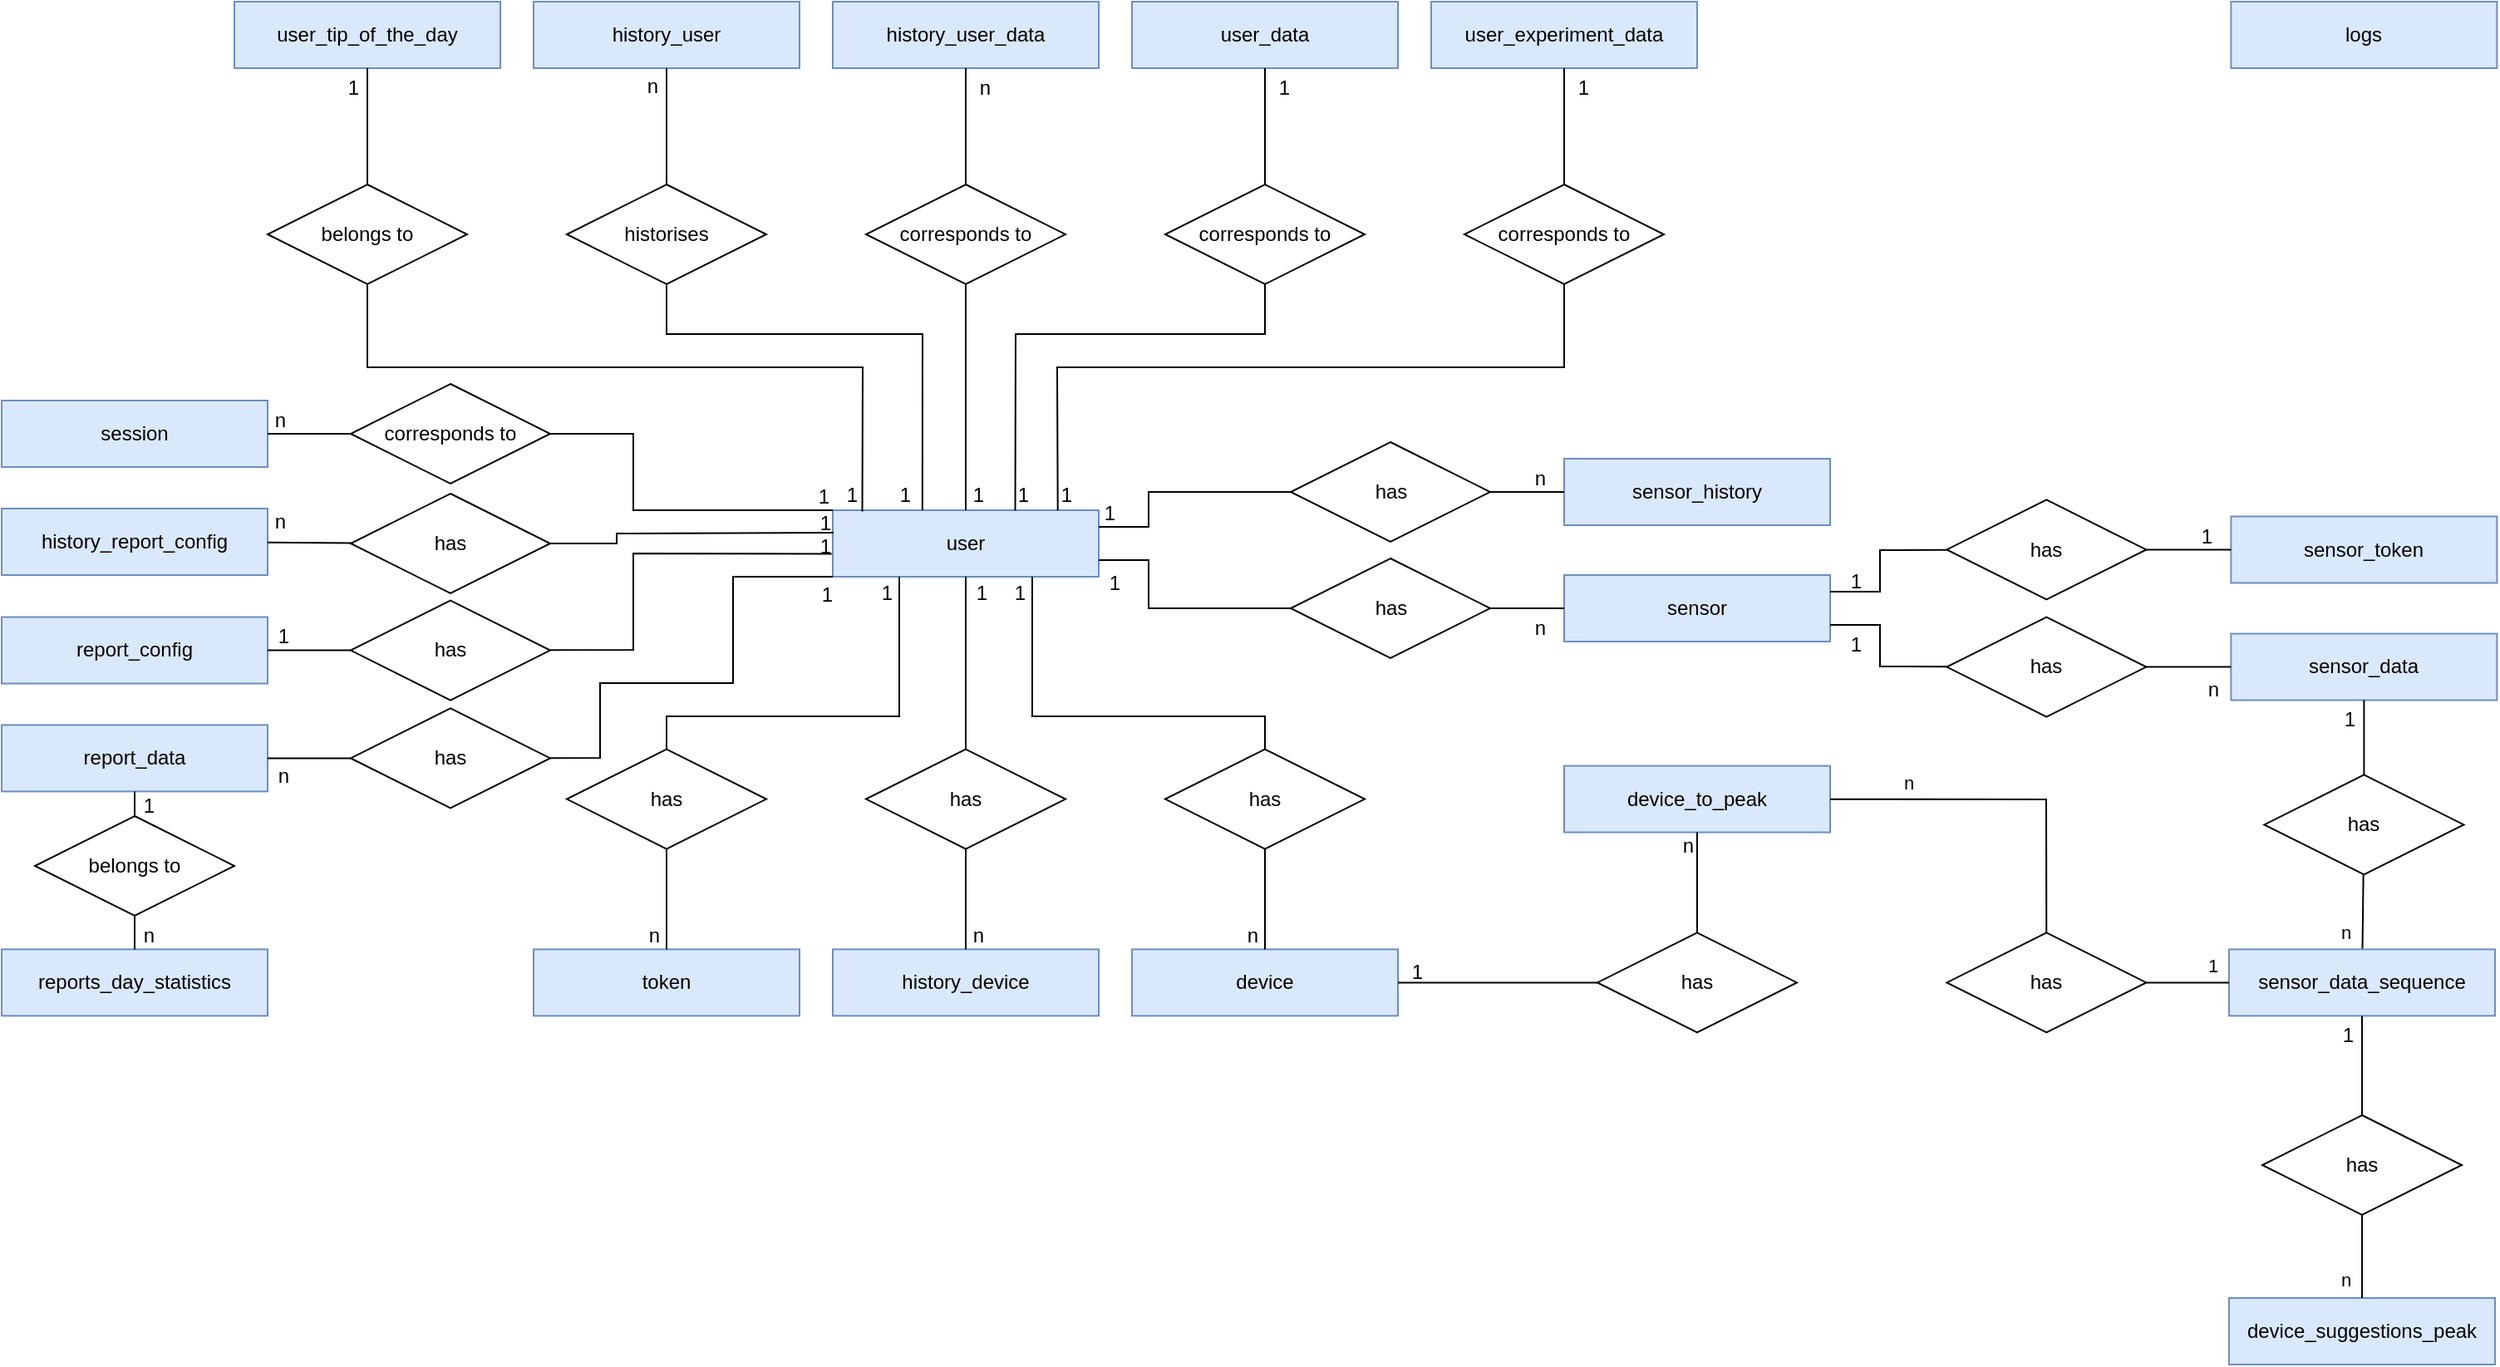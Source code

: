 <mxfile>
    <diagram name="Seite-1" id="pW4nG8WH9TfMo9uKfoPs">
        <mxGraphModel dx="1905" dy="1955" grid="1" gridSize="10" guides="1" tooltips="1" connect="1" arrows="1" fold="1" page="1" pageScale="1" pageWidth="827" pageHeight="1169" math="0" shadow="0">
            <root>
                <mxCell id="0"/>
                <mxCell id="1" parent="0"/>
                <mxCell id="-V0COXys2nx_A6NHHlzI-1" value="user" style="whiteSpace=wrap;html=1;align=center;fillColor=#dae8fc;strokeColor=#6c8ebf;" parent="1" vertex="1">
                    <mxGeometry x="440" y="-714" width="160" height="40" as="geometry"/>
                </mxCell>
                <mxCell id="-V0COXys2nx_A6NHHlzI-23" value="user_data" style="whiteSpace=wrap;html=1;align=center;fillColor=#dae8fc;strokeColor=#6c8ebf;" parent="1" vertex="1">
                    <mxGeometry x="620" y="-1020" width="160" height="40" as="geometry"/>
                </mxCell>
                <mxCell id="-V0COXys2nx_A6NHHlzI-49" value="session" style="whiteSpace=wrap;html=1;align=center;fillColor=#dae8fc;strokeColor=#6c8ebf;" parent="1" vertex="1">
                    <mxGeometry x="-60" y="-780" width="160" height="40" as="geometry"/>
                </mxCell>
                <mxCell id="-V0COXys2nx_A6NHHlzI-56" value="history_user" style="whiteSpace=wrap;html=1;align=center;fillColor=#dae8fc;strokeColor=#6c8ebf;" parent="1" vertex="1">
                    <mxGeometry x="260" y="-1020" width="160" height="40" as="geometry"/>
                </mxCell>
                <mxCell id="-V0COXys2nx_A6NHHlzI-81" value="report_config" style="whiteSpace=wrap;html=1;align=center;fillColor=#dae8fc;strokeColor=#6c8ebf;" parent="1" vertex="1">
                    <mxGeometry x="-60" y="-649.72" width="160" height="40" as="geometry"/>
                </mxCell>
                <mxCell id="-V0COXys2nx_A6NHHlzI-96" value="history_report_config" style="whiteSpace=wrap;html=1;align=center;fillColor=#dae8fc;strokeColor=#6c8ebf;" parent="1" vertex="1">
                    <mxGeometry x="-60" y="-715" width="160" height="40" as="geometry"/>
                </mxCell>
                <mxCell id="-V0COXys2nx_A6NHHlzI-111" value="historises" style="shape=rhombus;perimeter=rhombusPerimeter;whiteSpace=wrap;html=1;align=center;" parent="1" vertex="1">
                    <mxGeometry x="280" y="-910" width="120" height="60" as="geometry"/>
                </mxCell>
                <mxCell id="-V0COXys2nx_A6NHHlzI-114" value="" style="endArrow=none;html=1;rounded=0;" parent="1" source="-V0COXys2nx_A6NHHlzI-111" target="-V0COXys2nx_A6NHHlzI-56" edge="1">
                    <mxGeometry relative="1" as="geometry">
                        <mxPoint x="240" y="-910" as="sourcePoint"/>
                        <mxPoint x="400" y="-910" as="targetPoint"/>
                    </mxGeometry>
                </mxCell>
                <mxCell id="-V0COXys2nx_A6NHHlzI-115" value="n" style="resizable=0;html=1;whiteSpace=wrap;align=right;verticalAlign=bottom;" parent="-V0COXys2nx_A6NHHlzI-114" connectable="0" vertex="1">
                    <mxGeometry x="1" relative="1" as="geometry">
                        <mxPoint x="-4" y="19" as="offset"/>
                    </mxGeometry>
                </mxCell>
                <mxCell id="-V0COXys2nx_A6NHHlzI-116" value="" style="endArrow=none;html=1;rounded=0;entryX=0.337;entryY=-0.001;entryDx=0;entryDy=0;entryPerimeter=0;" parent="1" source="-V0COXys2nx_A6NHHlzI-111" target="-V0COXys2nx_A6NHHlzI-1" edge="1">
                    <mxGeometry relative="1" as="geometry">
                        <mxPoint x="457.448" y="-1018.224" as="sourcePoint"/>
                        <mxPoint x="216" y="-1009" as="targetPoint"/>
                        <Array as="points">
                            <mxPoint x="340" y="-820"/>
                            <mxPoint x="494" y="-820"/>
                        </Array>
                    </mxGeometry>
                </mxCell>
                <mxCell id="-V0COXys2nx_A6NHHlzI-117" value="1" style="resizable=0;html=1;whiteSpace=wrap;align=right;verticalAlign=bottom;" parent="-V0COXys2nx_A6NHHlzI-116" connectable="0" vertex="1">
                    <mxGeometry x="1" relative="1" as="geometry">
                        <mxPoint x="-5" as="offset"/>
                    </mxGeometry>
                </mxCell>
                <mxCell id="-V0COXys2nx_A6NHHlzI-118" value="corresponds to" style="shape=rhombus;perimeter=rhombusPerimeter;whiteSpace=wrap;html=1;align=center;" parent="1" vertex="1">
                    <mxGeometry x="640" y="-910" width="120" height="60" as="geometry"/>
                </mxCell>
                <mxCell id="-V0COXys2nx_A6NHHlzI-119" value="" style="endArrow=none;html=1;rounded=0;entryX=0.686;entryY=0.004;entryDx=0;entryDy=0;entryPerimeter=0;" parent="1" source="-V0COXys2nx_A6NHHlzI-118" target="-V0COXys2nx_A6NHHlzI-1" edge="1">
                    <mxGeometry relative="1" as="geometry">
                        <mxPoint x="388" y="-863" as="sourcePoint"/>
                        <mxPoint x="522" y="-704" as="targetPoint"/>
                        <Array as="points">
                            <mxPoint x="700" y="-820"/>
                            <mxPoint x="550" y="-820"/>
                        </Array>
                    </mxGeometry>
                </mxCell>
                <mxCell id="-V0COXys2nx_A6NHHlzI-120" value="1" style="resizable=0;html=1;whiteSpace=wrap;align=right;verticalAlign=bottom;" parent="-V0COXys2nx_A6NHHlzI-119" connectable="0" vertex="1">
                    <mxGeometry x="1" relative="1" as="geometry">
                        <mxPoint x="10" as="offset"/>
                    </mxGeometry>
                </mxCell>
                <mxCell id="-V0COXys2nx_A6NHHlzI-121" value="" style="endArrow=none;html=1;rounded=0;" parent="1" source="-V0COXys2nx_A6NHHlzI-118" target="-V0COXys2nx_A6NHHlzI-23" edge="1">
                    <mxGeometry relative="1" as="geometry">
                        <mxPoint x="716" y="-864" as="sourcePoint"/>
                        <mxPoint x="559" y="-704" as="targetPoint"/>
                    </mxGeometry>
                </mxCell>
                <mxCell id="-V0COXys2nx_A6NHHlzI-122" value="1" style="resizable=0;html=1;whiteSpace=wrap;align=right;verticalAlign=bottom;" parent="-V0COXys2nx_A6NHHlzI-121" connectable="0" vertex="1">
                    <mxGeometry x="1" relative="1" as="geometry">
                        <mxPoint x="16" y="20" as="offset"/>
                    </mxGeometry>
                </mxCell>
                <mxCell id="-V0COXys2nx_A6NHHlzI-124" value="corresponds to" style="shape=rhombus;perimeter=rhombusPerimeter;whiteSpace=wrap;html=1;align=center;" parent="1" vertex="1">
                    <mxGeometry x="150" y="-790" width="120" height="60" as="geometry"/>
                </mxCell>
                <mxCell id="-V0COXys2nx_A6NHHlzI-125" value="" style="endArrow=none;html=1;rounded=0;entryX=0;entryY=0;entryDx=0;entryDy=0;" parent="1" source="-V0COXys2nx_A6NHHlzI-124" target="-V0COXys2nx_A6NHHlzI-1" edge="1">
                    <mxGeometry relative="1" as="geometry">
                        <mxPoint x="388" y="-863" as="sourcePoint"/>
                        <mxPoint x="522" y="-704" as="targetPoint"/>
                        <Array as="points">
                            <mxPoint x="320" y="-760"/>
                            <mxPoint x="320" y="-714"/>
                        </Array>
                    </mxGeometry>
                </mxCell>
                <mxCell id="-V0COXys2nx_A6NHHlzI-126" value="1" style="resizable=0;html=1;whiteSpace=wrap;align=right;verticalAlign=bottom;" parent="-V0COXys2nx_A6NHHlzI-125" connectable="0" vertex="1">
                    <mxGeometry x="1" relative="1" as="geometry">
                        <mxPoint x="-1" as="offset"/>
                    </mxGeometry>
                </mxCell>
                <mxCell id="-V0COXys2nx_A6NHHlzI-127" value="" style="endArrow=none;html=1;rounded=0;" parent="1" source="-V0COXys2nx_A6NHHlzI-124" target="-V0COXys2nx_A6NHHlzI-49" edge="1">
                    <mxGeometry relative="1" as="geometry">
                        <mxPoint x="-42.692" y="-918.404" as="sourcePoint"/>
                        <mxPoint x="239" y="-908" as="targetPoint"/>
                    </mxGeometry>
                </mxCell>
                <mxCell id="-V0COXys2nx_A6NHHlzI-128" value="n" style="resizable=0;html=1;whiteSpace=wrap;align=right;verticalAlign=bottom;" parent="-V0COXys2nx_A6NHHlzI-127" connectable="0" vertex="1">
                    <mxGeometry x="1" relative="1" as="geometry">
                        <mxPoint x="12" as="offset"/>
                    </mxGeometry>
                </mxCell>
                <mxCell id="-V0COXys2nx_A6NHHlzI-129" value="has" style="shape=rhombus;perimeter=rhombusPerimeter;whiteSpace=wrap;html=1;align=center;" parent="1" vertex="1">
                    <mxGeometry x="150" y="-659.72" width="120" height="60" as="geometry"/>
                </mxCell>
                <mxCell id="-V0COXys2nx_A6NHHlzI-130" value="" style="endArrow=none;html=1;rounded=0;entryX=-0.004;entryY=0.656;entryDx=0;entryDy=0;entryPerimeter=0;" parent="1" source="-V0COXys2nx_A6NHHlzI-129" target="-V0COXys2nx_A6NHHlzI-1" edge="1">
                    <mxGeometry relative="1" as="geometry">
                        <mxPoint x="716" y="-864" as="sourcePoint"/>
                        <mxPoint x="559" y="-704" as="targetPoint"/>
                        <Array as="points">
                            <mxPoint x="320" y="-630"/>
                            <mxPoint x="320" y="-688"/>
                        </Array>
                    </mxGeometry>
                </mxCell>
                <mxCell id="-V0COXys2nx_A6NHHlzI-131" value="1" style="resizable=0;html=1;whiteSpace=wrap;align=right;verticalAlign=bottom;" parent="-V0COXys2nx_A6NHHlzI-130" connectable="0" vertex="1">
                    <mxGeometry x="1" relative="1" as="geometry">
                        <mxPoint x="1" y="4" as="offset"/>
                    </mxGeometry>
                </mxCell>
                <mxCell id="-V0COXys2nx_A6NHHlzI-132" value="" style="endArrow=none;html=1;rounded=0;" parent="1" source="-V0COXys2nx_A6NHHlzI-129" target="-V0COXys2nx_A6NHHlzI-81" edge="1">
                    <mxGeometry relative="1" as="geometry">
                        <mxPoint x="17.32" y="-550.21" as="sourcePoint"/>
                        <mxPoint x="133.5" y="-703.8" as="targetPoint"/>
                    </mxGeometry>
                </mxCell>
                <mxCell id="-V0COXys2nx_A6NHHlzI-133" value="1" style="resizable=0;html=1;whiteSpace=wrap;align=right;verticalAlign=bottom;" parent="-V0COXys2nx_A6NHHlzI-132" connectable="0" vertex="1">
                    <mxGeometry x="1" relative="1" as="geometry">
                        <mxPoint x="14" as="offset"/>
                    </mxGeometry>
                </mxCell>
                <mxCell id="-V0COXys2nx_A6NHHlzI-134" value="has" style="shape=rhombus;perimeter=rhombusPerimeter;whiteSpace=wrap;html=1;align=center;" parent="1" vertex="1">
                    <mxGeometry x="150" y="-724" width="120" height="60" as="geometry"/>
                </mxCell>
                <mxCell id="-V0COXys2nx_A6NHHlzI-135" value="" style="endArrow=none;html=1;rounded=0;entryX=0.003;entryY=0.339;entryDx=0;entryDy=0;entryPerimeter=0;" parent="1" source="-V0COXys2nx_A6NHHlzI-134" target="-V0COXys2nx_A6NHHlzI-1" edge="1">
                    <mxGeometry relative="1" as="geometry">
                        <mxPoint x="637" y="-576" as="sourcePoint"/>
                        <mxPoint x="557" y="-664" as="targetPoint"/>
                        <Array as="points">
                            <mxPoint x="310" y="-694"/>
                            <mxPoint x="310" y="-700"/>
                        </Array>
                    </mxGeometry>
                </mxCell>
                <mxCell id="-V0COXys2nx_A6NHHlzI-136" value="1" style="resizable=0;html=1;whiteSpace=wrap;align=right;verticalAlign=bottom;" parent="-V0COXys2nx_A6NHHlzI-135" connectable="0" vertex="1">
                    <mxGeometry x="1" relative="1" as="geometry">
                        <mxPoint y="3" as="offset"/>
                    </mxGeometry>
                </mxCell>
                <mxCell id="-V0COXys2nx_A6NHHlzI-137" value="" style="endArrow=none;html=1;rounded=0;" parent="1" source="-V0COXys2nx_A6NHHlzI-134" target="-V0COXys2nx_A6NHHlzI-96" edge="1">
                    <mxGeometry relative="1" as="geometry">
                        <mxPoint x="18.093" y="-818.003" as="sourcePoint"/>
                        <mxPoint x="187" y="-899.55" as="targetPoint"/>
                    </mxGeometry>
                </mxCell>
                <mxCell id="-V0COXys2nx_A6NHHlzI-138" value="n" style="resizable=0;html=1;whiteSpace=wrap;align=right;verticalAlign=bottom;" parent="-V0COXys2nx_A6NHHlzI-137" connectable="0" vertex="1">
                    <mxGeometry x="1" relative="1" as="geometry">
                        <mxPoint x="12" y="-4" as="offset"/>
                    </mxGeometry>
                </mxCell>
                <mxCell id="-V0COXys2nx_A6NHHlzI-140" value="sensor_history" style="whiteSpace=wrap;html=1;align=center;fillColor=#dae8fc;strokeColor=#6c8ebf;" parent="1" vertex="1">
                    <mxGeometry x="880" y="-745" width="160" height="40" as="geometry"/>
                </mxCell>
                <mxCell id="-V0COXys2nx_A6NHHlzI-157" value="has" style="shape=rhombus;perimeter=rhombusPerimeter;whiteSpace=wrap;html=1;align=center;" parent="1" vertex="1">
                    <mxGeometry x="715.5" y="-755" width="120" height="60" as="geometry"/>
                </mxCell>
                <mxCell id="-V0COXys2nx_A6NHHlzI-158" value="" style="endArrow=none;html=1;rounded=0;entryX=1;entryY=0.25;entryDx=0;entryDy=0;" parent="1" source="-V0COXys2nx_A6NHHlzI-157" target="-V0COXys2nx_A6NHHlzI-1" edge="1">
                    <mxGeometry relative="1" as="geometry">
                        <mxPoint x="631" y="-826" as="sourcePoint"/>
                        <mxPoint x="580" y="-700" as="targetPoint"/>
                        <Array as="points">
                            <mxPoint x="630" y="-725"/>
                            <mxPoint x="630" y="-704"/>
                        </Array>
                    </mxGeometry>
                </mxCell>
                <mxCell id="-V0COXys2nx_A6NHHlzI-159" value="1" style="resizable=0;html=1;whiteSpace=wrap;align=right;verticalAlign=bottom;" parent="-V0COXys2nx_A6NHHlzI-158" connectable="0" vertex="1">
                    <mxGeometry x="1" relative="1" as="geometry">
                        <mxPoint x="11" as="offset"/>
                    </mxGeometry>
                </mxCell>
                <mxCell id="-V0COXys2nx_A6NHHlzI-160" value="" style="endArrow=none;html=1;rounded=0;" parent="1" source="-V0COXys2nx_A6NHHlzI-157" target="-V0COXys2nx_A6NHHlzI-140" edge="1">
                    <mxGeometry relative="1" as="geometry">
                        <mxPoint x="835.5" y="-746.5" as="sourcePoint"/>
                        <mxPoint x="599" y="-735.5" as="targetPoint"/>
                    </mxGeometry>
                </mxCell>
                <mxCell id="-V0COXys2nx_A6NHHlzI-161" value="n" style="resizable=0;html=1;whiteSpace=wrap;align=right;verticalAlign=bottom;" parent="-V0COXys2nx_A6NHHlzI-160" connectable="0" vertex="1">
                    <mxGeometry x="1" relative="1" as="geometry">
                        <mxPoint x="-10" as="offset"/>
                    </mxGeometry>
                </mxCell>
                <mxCell id="-V0COXys2nx_A6NHHlzI-162" value="sensor" style="whiteSpace=wrap;html=1;align=center;fillColor=#dae8fc;strokeColor=#6c8ebf;" parent="1" vertex="1">
                    <mxGeometry x="880" y="-675" width="160" height="40" as="geometry"/>
                </mxCell>
                <mxCell id="-V0COXys2nx_A6NHHlzI-177" value="" style="endArrow=none;html=1;rounded=0;" parent="1" source="-V0COXys2nx_A6NHHlzI-179" target="-V0COXys2nx_A6NHHlzI-162" edge="1">
                    <mxGeometry relative="1" as="geometry">
                        <mxPoint x="835.5" y="-530" as="sourcePoint"/>
                        <mxPoint x="599" y="-519" as="targetPoint"/>
                    </mxGeometry>
                </mxCell>
                <mxCell id="-V0COXys2nx_A6NHHlzI-178" value="n" style="resizable=0;html=1;whiteSpace=wrap;align=right;verticalAlign=bottom;direction=south;" parent="-V0COXys2nx_A6NHHlzI-177" connectable="0" vertex="1">
                    <mxGeometry x="1" relative="1" as="geometry">
                        <mxPoint x="-10" y="20" as="offset"/>
                    </mxGeometry>
                </mxCell>
                <mxCell id="-V0COXys2nx_A6NHHlzI-179" value="has" style="shape=rhombus;perimeter=rhombusPerimeter;whiteSpace=wrap;html=1;align=center;" parent="1" vertex="1">
                    <mxGeometry x="715.5" y="-685" width="120" height="60" as="geometry"/>
                </mxCell>
                <mxCell id="-V0COXys2nx_A6NHHlzI-180" value="" style="endArrow=none;html=1;rounded=0;entryX=1;entryY=0.75;entryDx=0;entryDy=0;" parent="1" source="-V0COXys2nx_A6NHHlzI-179" target="-V0COXys2nx_A6NHHlzI-1" edge="1">
                    <mxGeometry relative="1" as="geometry">
                        <mxPoint x="742" y="-709" as="sourcePoint"/>
                        <mxPoint x="589" y="-690" as="targetPoint"/>
                        <Array as="points">
                            <mxPoint x="630" y="-655"/>
                            <mxPoint x="630" y="-684"/>
                        </Array>
                    </mxGeometry>
                </mxCell>
                <mxCell id="-V0COXys2nx_A6NHHlzI-181" value="1" style="resizable=0;html=1;whiteSpace=wrap;align=right;verticalAlign=bottom;" parent="-V0COXys2nx_A6NHHlzI-180" connectable="0" vertex="1">
                    <mxGeometry x="1" relative="1" as="geometry">
                        <mxPoint x="14" y="22" as="offset"/>
                    </mxGeometry>
                </mxCell>
                <mxCell id="-V0COXys2nx_A6NHHlzI-182" value="sensor_token" style="whiteSpace=wrap;html=1;align=center;fillColor=#dae8fc;strokeColor=#6c8ebf;" parent="1" vertex="1">
                    <mxGeometry x="1281.19" y="-710.27" width="160" height="40" as="geometry"/>
                </mxCell>
                <mxCell id="-V0COXys2nx_A6NHHlzI-192" value="has" style="shape=rhombus;perimeter=rhombusPerimeter;whiteSpace=wrap;html=1;align=center;" parent="1" vertex="1">
                    <mxGeometry x="1110.19" y="-720.27" width="120" height="60" as="geometry"/>
                </mxCell>
                <mxCell id="-V0COXys2nx_A6NHHlzI-193" value="" style="endArrow=none;html=1;rounded=0;entryX=1;entryY=0.25;entryDx=0;entryDy=0;" parent="1" source="-V0COXys2nx_A6NHHlzI-192" target="-V0COXys2nx_A6NHHlzI-162" edge="1">
                    <mxGeometry relative="1" as="geometry">
                        <mxPoint x="740" y="-652" as="sourcePoint"/>
                        <mxPoint x="589" y="-676" as="targetPoint"/>
                        <Array as="points">
                            <mxPoint x="1070" y="-690"/>
                            <mxPoint x="1070" y="-665"/>
                        </Array>
                    </mxGeometry>
                </mxCell>
                <mxCell id="-V0COXys2nx_A6NHHlzI-194" value="1" style="resizable=0;html=1;whiteSpace=wrap;align=right;verticalAlign=bottom;" parent="-V0COXys2nx_A6NHHlzI-193" connectable="0" vertex="1">
                    <mxGeometry x="1" relative="1" as="geometry">
                        <mxPoint x="20" y="2" as="offset"/>
                    </mxGeometry>
                </mxCell>
                <mxCell id="-V0COXys2nx_A6NHHlzI-195" value="" style="endArrow=none;html=1;rounded=0;" parent="1" source="-V0COXys2nx_A6NHHlzI-192" target="-V0COXys2nx_A6NHHlzI-182" edge="1">
                    <mxGeometry relative="1" as="geometry">
                        <mxPoint x="1232.19" y="-515.72" as="sourcePoint"/>
                        <mxPoint x="1060.19" y="-518.72" as="targetPoint"/>
                    </mxGeometry>
                </mxCell>
                <mxCell id="-V0COXys2nx_A6NHHlzI-196" value="1" style="resizable=0;html=1;whiteSpace=wrap;align=right;verticalAlign=bottom;" parent="-V0COXys2nx_A6NHHlzI-195" connectable="0" vertex="1">
                    <mxGeometry x="1" relative="1" as="geometry">
                        <mxPoint x="-10" y="1" as="offset"/>
                    </mxGeometry>
                </mxCell>
                <mxCell id="-V0COXys2nx_A6NHHlzI-197" value="sensor_data" style="whiteSpace=wrap;html=1;align=center;fillColor=#dae8fc;strokeColor=#6c8ebf;" parent="1" vertex="1">
                    <mxGeometry x="1281.19" y="-639.72" width="160" height="40" as="geometry"/>
                </mxCell>
                <mxCell id="-V0COXys2nx_A6NHHlzI-206" value="has" style="shape=rhombus;perimeter=rhombusPerimeter;whiteSpace=wrap;html=1;align=center;" parent="1" vertex="1">
                    <mxGeometry x="1301.19" y="-554.8" width="120" height="60" as="geometry"/>
                </mxCell>
                <mxCell id="-V0COXys2nx_A6NHHlzI-207" value="" style="endArrow=none;html=1;rounded=0;" parent="1" source="-V0COXys2nx_A6NHHlzI-206" target="-V0COXys2nx_A6NHHlzI-197" edge="1">
                    <mxGeometry relative="1" as="geometry">
                        <mxPoint x="740" y="-652" as="sourcePoint"/>
                        <mxPoint x="589" y="-676" as="targetPoint"/>
                    </mxGeometry>
                </mxCell>
                <mxCell id="-V0COXys2nx_A6NHHlzI-208" value="1" style="resizable=0;html=1;whiteSpace=wrap;align=right;verticalAlign=bottom;" parent="-V0COXys2nx_A6NHHlzI-207" connectable="0" vertex="1">
                    <mxGeometry x="1" relative="1" as="geometry">
                        <mxPoint x="-4" y="20" as="offset"/>
                    </mxGeometry>
                </mxCell>
                <mxCell id="-V0COXys2nx_A6NHHlzI-209" value="" style="endArrow=none;html=1;rounded=0;" parent="1" source="-V0COXys2nx_A6NHHlzI-224" target="-V0COXys2nx_A6NHHlzI-197" edge="1">
                    <mxGeometry relative="1" as="geometry">
                        <mxPoint x="1331.19" y="-379.31" as="sourcePoint"/>
                        <mxPoint x="1311.19" y="-524.31" as="targetPoint"/>
                    </mxGeometry>
                </mxCell>
                <mxCell id="-V0COXys2nx_A6NHHlzI-210" value="n" style="resizable=0;html=1;whiteSpace=wrap;align=right;verticalAlign=bottom;direction=south;" parent="-V0COXys2nx_A6NHHlzI-209" connectable="0" vertex="1">
                    <mxGeometry x="1" relative="1" as="geometry">
                        <mxPoint x="-6" y="22" as="offset"/>
                    </mxGeometry>
                </mxCell>
                <mxCell id="-V0COXys2nx_A6NHHlzI-211" value="&lt;span data-code-marker=&quot;+&quot; class=&quot;blob-code-inner blob-code-marker js-code-nav-pass&quot;&gt;&lt;span class=&quot;pl-s&quot;&gt;device_to_peak&lt;/span&gt;&lt;/span&gt;" style="whiteSpace=wrap;html=1;align=center;fillColor=#dae8fc;strokeColor=#6c8ebf;" parent="1" vertex="1">
                    <mxGeometry x="880" y="-560.21" width="160" height="40" as="geometry"/>
                </mxCell>
                <mxCell id="-V0COXys2nx_A6NHHlzI-218" value="n" style="endArrow=none;html=1;rounded=0;" parent="1" source="-V0COXys2nx_A6NHHlzI-206" target="2" edge="1">
                    <mxGeometry x="0.554" y="-10" relative="1" as="geometry">
                        <mxPoint x="970" y="-445" as="sourcePoint"/>
                        <mxPoint x="970" y="-500" as="targetPoint"/>
                        <mxPoint as="offset"/>
                    </mxGeometry>
                </mxCell>
                <mxCell id="-V0COXys2nx_A6NHHlzI-219" value="n" style="resizable=0;html=1;whiteSpace=wrap;align=right;verticalAlign=bottom;" parent="-V0COXys2nx_A6NHHlzI-218" connectable="0" vertex="1">
                    <mxGeometry x="1" relative="1" as="geometry">
                        <mxPoint x="10" y="20" as="offset"/>
                    </mxGeometry>
                </mxCell>
                <mxCell id="-V0COXys2nx_A6NHHlzI-224" value="has" style="shape=rhombus;perimeter=rhombusPerimeter;whiteSpace=wrap;html=1;align=center;" parent="1" vertex="1">
                    <mxGeometry x="1110.19" y="-649.72" width="120" height="60" as="geometry"/>
                </mxCell>
                <mxCell id="-V0COXys2nx_A6NHHlzI-225" value="" style="endArrow=none;html=1;rounded=0;entryX=1;entryY=0.75;entryDx=0;entryDy=0;" parent="1" source="-V0COXys2nx_A6NHHlzI-224" target="-V0COXys2nx_A6NHHlzI-162" edge="1">
                    <mxGeometry relative="1" as="geometry">
                        <mxPoint x="970" y="-445" as="sourcePoint"/>
                        <mxPoint x="970" y="-500" as="targetPoint"/>
                        <Array as="points">
                            <mxPoint x="1070" y="-620"/>
                            <mxPoint x="1070" y="-645"/>
                        </Array>
                    </mxGeometry>
                </mxCell>
                <mxCell id="-V0COXys2nx_A6NHHlzI-226" value="1" style="resizable=0;html=1;whiteSpace=wrap;align=right;verticalAlign=bottom;" parent="-V0COXys2nx_A6NHHlzI-225" connectable="0" vertex="1">
                    <mxGeometry x="1" relative="1" as="geometry">
                        <mxPoint x="20" y="20" as="offset"/>
                    </mxGeometry>
                </mxCell>
                <mxCell id="-V0COXys2nx_A6NHHlzI-227" value="device" style="whiteSpace=wrap;html=1;align=center;fillColor=#dae8fc;strokeColor=#6c8ebf;" parent="1" vertex="1">
                    <mxGeometry x="620" y="-449.8" width="160" height="40" as="geometry"/>
                </mxCell>
                <mxCell id="-V0COXys2nx_A6NHHlzI-240" value="has" style="shape=rhombus;perimeter=rhombusPerimeter;whiteSpace=wrap;html=1;align=center;" parent="1" vertex="1">
                    <mxGeometry x="640" y="-570.21" width="120" height="60" as="geometry"/>
                </mxCell>
                <mxCell id="-V0COXys2nx_A6NHHlzI-241" value="" style="endArrow=none;html=1;rounded=0;entryX=0.75;entryY=1;entryDx=0;entryDy=0;" parent="1" source="-V0COXys2nx_A6NHHlzI-240" target="-V0COXys2nx_A6NHHlzI-1" edge="1">
                    <mxGeometry relative="1" as="geometry">
                        <mxPoint x="187" y="-600" as="sourcePoint"/>
                        <mxPoint x="489" y="-672" as="targetPoint"/>
                        <Array as="points">
                            <mxPoint x="700" y="-590"/>
                            <mxPoint x="560" y="-590"/>
                        </Array>
                    </mxGeometry>
                </mxCell>
                <mxCell id="-V0COXys2nx_A6NHHlzI-242" value="1" style="resizable=0;html=1;whiteSpace=wrap;align=right;verticalAlign=bottom;" parent="-V0COXys2nx_A6NHHlzI-241" connectable="0" vertex="1">
                    <mxGeometry x="1" relative="1" as="geometry">
                        <mxPoint x="-3" y="19" as="offset"/>
                    </mxGeometry>
                </mxCell>
                <mxCell id="-V0COXys2nx_A6NHHlzI-244" value="" style="endArrow=none;html=1;rounded=0;" parent="1" source="-V0COXys2nx_A6NHHlzI-240" target="-V0COXys2nx_A6NHHlzI-227" edge="1">
                    <mxGeometry relative="1" as="geometry">
                        <mxPoint x="811" y="-628" as="sourcePoint"/>
                        <mxPoint x="940" y="-540" as="targetPoint"/>
                    </mxGeometry>
                </mxCell>
                <mxCell id="-V0COXys2nx_A6NHHlzI-245" value="n" style="resizable=0;html=1;whiteSpace=wrap;align=right;verticalAlign=bottom;direction=south;" parent="-V0COXys2nx_A6NHHlzI-244" connectable="0" vertex="1">
                    <mxGeometry x="1" relative="1" as="geometry">
                        <mxPoint x="-3" as="offset"/>
                    </mxGeometry>
                </mxCell>
                <mxCell id="-V0COXys2nx_A6NHHlzI-246" value="has" style="shape=rhombus;perimeter=rhombusPerimeter;whiteSpace=wrap;html=1;align=center;" parent="1" vertex="1">
                    <mxGeometry x="900" y="-459.8" width="120" height="60" as="geometry"/>
                </mxCell>
                <mxCell id="-V0COXys2nx_A6NHHlzI-247" value="" style="endArrow=none;html=1;rounded=0;" parent="1" source="-V0COXys2nx_A6NHHlzI-246" target="-V0COXys2nx_A6NHHlzI-227" edge="1">
                    <mxGeometry relative="1" as="geometry">
                        <mxPoint x="611" y="-470" as="sourcePoint"/>
                        <mxPoint x="546" y="-664" as="targetPoint"/>
                    </mxGeometry>
                </mxCell>
                <mxCell id="-V0COXys2nx_A6NHHlzI-248" value="1" style="resizable=0;html=1;whiteSpace=wrap;align=right;verticalAlign=bottom;" parent="-V0COXys2nx_A6NHHlzI-247" connectable="0" vertex="1">
                    <mxGeometry x="1" relative="1" as="geometry">
                        <mxPoint x="16" y="2" as="offset"/>
                    </mxGeometry>
                </mxCell>
                <mxCell id="-V0COXys2nx_A6NHHlzI-249" value="" style="endArrow=none;html=1;rounded=0;" parent="1" source="-V0COXys2nx_A6NHHlzI-246" target="-V0COXys2nx_A6NHHlzI-211" edge="1">
                    <mxGeometry relative="1" as="geometry">
                        <mxPoint x="616" y="-417" as="sourcePoint"/>
                        <mxPoint x="598" y="-275" as="targetPoint"/>
                    </mxGeometry>
                </mxCell>
                <mxCell id="-V0COXys2nx_A6NHHlzI-250" value="n" style="resizable=0;html=1;whiteSpace=wrap;align=right;verticalAlign=bottom;direction=south;" parent="-V0COXys2nx_A6NHHlzI-249" connectable="0" vertex="1">
                    <mxGeometry x="1" relative="1" as="geometry">
                        <mxPoint x="-1" y="17" as="offset"/>
                    </mxGeometry>
                </mxCell>
                <mxCell id="-V0COXys2nx_A6NHHlzI-252" value="history_device" style="whiteSpace=wrap;html=1;align=center;fillColor=#dae8fc;strokeColor=#6c8ebf;" parent="1" vertex="1">
                    <mxGeometry x="440" y="-449.8" width="160" height="40" as="geometry"/>
                </mxCell>
                <mxCell id="-V0COXys2nx_A6NHHlzI-265" value="" style="endArrow=none;html=1;rounded=0;" parent="1" source="-V0COXys2nx_A6NHHlzI-269" target="-V0COXys2nx_A6NHHlzI-252" edge="1">
                    <mxGeometry relative="1" as="geometry">
                        <mxPoint x="232.5" y="-384.8" as="sourcePoint"/>
                        <mxPoint x="566.5" y="-497.8" as="targetPoint"/>
                    </mxGeometry>
                </mxCell>
                <mxCell id="-V0COXys2nx_A6NHHlzI-266" value="n" style="resizable=0;html=1;whiteSpace=wrap;align=right;verticalAlign=bottom;direction=south;" parent="-V0COXys2nx_A6NHHlzI-265" connectable="0" vertex="1">
                    <mxGeometry x="1" relative="1" as="geometry">
                        <mxPoint x="12" as="offset"/>
                    </mxGeometry>
                </mxCell>
                <mxCell id="-V0COXys2nx_A6NHHlzI-269" value="has" style="shape=rhombus;perimeter=rhombusPerimeter;whiteSpace=wrap;html=1;align=center;" parent="1" vertex="1">
                    <mxGeometry x="460" y="-570.21" width="120" height="60" as="geometry"/>
                </mxCell>
                <mxCell id="-V0COXys2nx_A6NHHlzI-270" value="" style="endArrow=none;html=1;rounded=0;" parent="1" source="-V0COXys2nx_A6NHHlzI-269" target="-V0COXys2nx_A6NHHlzI-1" edge="1">
                    <mxGeometry relative="1" as="geometry">
                        <mxPoint x="611" y="-470" as="sourcePoint"/>
                        <mxPoint x="546" y="-664" as="targetPoint"/>
                    </mxGeometry>
                </mxCell>
                <mxCell id="-V0COXys2nx_A6NHHlzI-271" value="1" style="resizable=0;html=1;whiteSpace=wrap;align=right;verticalAlign=bottom;" parent="-V0COXys2nx_A6NHHlzI-270" connectable="0" vertex="1">
                    <mxGeometry x="1" relative="1" as="geometry">
                        <mxPoint x="14" y="19" as="offset"/>
                    </mxGeometry>
                </mxCell>
                <mxCell id="2" value="&lt;span data-code-marker=&quot;+&quot; class=&quot;blob-code-inner blob-code-marker js-code-nav-pass&quot;&gt;&lt;span class=&quot;pl-s&quot;&gt;sensor_data_sequence&lt;/span&gt;&lt;/span&gt;" style="whiteSpace=wrap;html=1;align=center;fillColor=#dae8fc;strokeColor=#6c8ebf;" vertex="1" parent="1">
                    <mxGeometry x="1280" y="-449.8" width="160" height="40" as="geometry"/>
                </mxCell>
                <mxCell id="3" value="has" style="shape=rhombus;perimeter=rhombusPerimeter;whiteSpace=wrap;html=1;align=center;" vertex="1" parent="1">
                    <mxGeometry x="1110.19" y="-459.8" width="120" height="60" as="geometry"/>
                </mxCell>
                <mxCell id="4" value="n" style="endArrow=none;html=1;rounded=0;" edge="1" parent="1" source="3" target="-V0COXys2nx_A6NHHlzI-211">
                    <mxGeometry x="0.554" y="-10" relative="1" as="geometry">
                        <mxPoint x="1370.817" y="-484.987" as="sourcePoint"/>
                        <mxPoint x="1370.251" y="-439.8" as="targetPoint"/>
                        <mxPoint as="offset"/>
                        <Array as="points">
                            <mxPoint x="1170" y="-540"/>
                        </Array>
                    </mxGeometry>
                </mxCell>
                <mxCell id="6" value="1" style="endArrow=none;html=1;rounded=0;" edge="1" parent="1" source="3" target="2">
                    <mxGeometry x="0.599" y="10" relative="1" as="geometry">
                        <mxPoint x="1120.19" y="-424.8" as="sourcePoint"/>
                        <mxPoint x="1050" y="-424.8" as="targetPoint"/>
                        <mxPoint as="offset"/>
                    </mxGeometry>
                </mxCell>
                <mxCell id="9" value="&lt;span data-code-marker=&quot;+&quot; class=&quot;blob-code-inner blob-code-marker js-code-nav-pass&quot;&gt;&lt;span class=&quot;pl-s&quot;&gt;device_suggestions_peak&lt;/span&gt;&lt;/span&gt;" style="whiteSpace=wrap;html=1;align=center;fillColor=#dae8fc;strokeColor=#6c8ebf;" vertex="1" parent="1">
                    <mxGeometry x="1280" y="-240" width="160" height="40" as="geometry"/>
                </mxCell>
                <mxCell id="10" value="has" style="shape=rhombus;perimeter=rhombusPerimeter;whiteSpace=wrap;html=1;align=center;" vertex="1" parent="1">
                    <mxGeometry x="1300" y="-350.0" width="120" height="60" as="geometry"/>
                </mxCell>
                <mxCell id="11" value="" style="endArrow=none;html=1;rounded=0;" edge="1" parent="1" source="10" target="2">
                    <mxGeometry relative="1" as="geometry">
                        <mxPoint x="1371.19" y="-544.8" as="sourcePoint"/>
                        <mxPoint x="1371.19" y="-589.72" as="targetPoint"/>
                    </mxGeometry>
                </mxCell>
                <mxCell id="12" value="1" style="resizable=0;html=1;whiteSpace=wrap;align=right;verticalAlign=bottom;" connectable="0" vertex="1" parent="11">
                    <mxGeometry x="1" relative="1" as="geometry">
                        <mxPoint x="-4" y="20" as="offset"/>
                    </mxGeometry>
                </mxCell>
                <mxCell id="13" value="n" style="endArrow=none;html=1;rounded=0;" edge="1" parent="1" source="10" target="9">
                    <mxGeometry x="0.554" y="-10" relative="1" as="geometry">
                        <mxPoint x="1370.817" y="-484.987" as="sourcePoint"/>
                        <mxPoint x="1370.251" y="-439.8" as="targetPoint"/>
                        <mxPoint as="offset"/>
                    </mxGeometry>
                </mxCell>
                <mxCell id="15" value="history_user_data" style="whiteSpace=wrap;html=1;align=center;fillColor=#dae8fc;strokeColor=#6c8ebf;" vertex="1" parent="1">
                    <mxGeometry x="440" y="-1020" width="160" height="40" as="geometry"/>
                </mxCell>
                <mxCell id="17" value="corresponds to" style="shape=rhombus;perimeter=rhombusPerimeter;whiteSpace=wrap;html=1;align=center;" vertex="1" parent="1">
                    <mxGeometry x="460" y="-910" width="120" height="60" as="geometry"/>
                </mxCell>
                <mxCell id="18" value="" style="endArrow=none;html=1;rounded=0;" edge="1" parent="1" source="17" target="15">
                    <mxGeometry relative="1" as="geometry">
                        <mxPoint x="710" y="-900" as="sourcePoint"/>
                        <mxPoint x="710" y="-970.0" as="targetPoint"/>
                    </mxGeometry>
                </mxCell>
                <mxCell id="19" value="n" style="resizable=0;html=1;whiteSpace=wrap;align=right;verticalAlign=bottom;" connectable="0" vertex="1" parent="18">
                    <mxGeometry x="1" relative="1" as="geometry">
                        <mxPoint x="16" y="20" as="offset"/>
                    </mxGeometry>
                </mxCell>
                <mxCell id="20" value="" style="endArrow=none;html=1;rounded=0;" edge="1" parent="1" source="17" target="-V0COXys2nx_A6NHHlzI-1">
                    <mxGeometry relative="1" as="geometry">
                        <mxPoint x="530" y="-900" as="sourcePoint"/>
                        <mxPoint x="530" y="-970.0" as="targetPoint"/>
                    </mxGeometry>
                </mxCell>
                <mxCell id="21" value="1" style="resizable=0;html=1;whiteSpace=wrap;align=right;verticalAlign=bottom;" connectable="0" vertex="1" parent="20">
                    <mxGeometry x="1" relative="1" as="geometry">
                        <mxPoint x="12" y="-1" as="offset"/>
                    </mxGeometry>
                </mxCell>
                <mxCell id="22" value="logs" style="whiteSpace=wrap;html=1;align=center;fillColor=#dae8fc;strokeColor=#6c8ebf;" vertex="1" parent="1">
                    <mxGeometry x="1281.19" y="-1020" width="160" height="40" as="geometry"/>
                </mxCell>
                <mxCell id="23" value="report_data" style="whiteSpace=wrap;html=1;align=center;fillColor=#dae8fc;strokeColor=#6c8ebf;" vertex="1" parent="1">
                    <mxGeometry x="-60" y="-584.8" width="160" height="40" as="geometry"/>
                </mxCell>
                <mxCell id="24" value="reports_day_statistics" style="whiteSpace=wrap;html=1;align=center;fillColor=#dae8fc;strokeColor=#6c8ebf;" vertex="1" parent="1">
                    <mxGeometry x="-60" y="-449.8" width="160" height="40" as="geometry"/>
                </mxCell>
                <mxCell id="25" value="token" style="whiteSpace=wrap;html=1;align=center;fillColor=#dae8fc;strokeColor=#6c8ebf;" vertex="1" parent="1">
                    <mxGeometry x="260" y="-449.8" width="160" height="40" as="geometry"/>
                </mxCell>
                <mxCell id="26" value="user_tip_of_the_day" style="whiteSpace=wrap;html=1;align=center;fillColor=#dae8fc;strokeColor=#6c8ebf;" vertex="1" parent="1">
                    <mxGeometry x="80" y="-1020.0" width="160" height="40" as="geometry"/>
                </mxCell>
                <mxCell id="27" value="user_experiment_data" style="whiteSpace=wrap;html=1;align=center;fillColor=#dae8fc;strokeColor=#6c8ebf;" vertex="1" parent="1">
                    <mxGeometry x="800" y="-1020.0" width="160" height="40" as="geometry"/>
                </mxCell>
                <mxCell id="29" value="belongs to" style="shape=rhombus;perimeter=rhombusPerimeter;whiteSpace=wrap;html=1;align=center;" vertex="1" parent="1">
                    <mxGeometry x="100" y="-910" width="120" height="60" as="geometry"/>
                </mxCell>
                <mxCell id="30" value="has" style="shape=rhombus;perimeter=rhombusPerimeter;whiteSpace=wrap;html=1;align=center;" vertex="1" parent="1">
                    <mxGeometry x="280" y="-570.21" width="120" height="60" as="geometry"/>
                </mxCell>
                <mxCell id="31" value="corresponds to" style="shape=rhombus;perimeter=rhombusPerimeter;whiteSpace=wrap;html=1;align=center;" vertex="1" parent="1">
                    <mxGeometry x="820" y="-910" width="120" height="60" as="geometry"/>
                </mxCell>
                <mxCell id="32" value="" style="endArrow=none;html=1;rounded=0;entryX=0.846;entryY=0.002;entryDx=0;entryDy=0;entryPerimeter=0;" edge="1" parent="1" source="31" target="-V0COXys2nx_A6NHHlzI-1">
                    <mxGeometry relative="1" as="geometry">
                        <mxPoint x="710" y="-840.0" as="sourcePoint"/>
                        <mxPoint x="559.76" y="-703.84" as="targetPoint"/>
                        <Array as="points">
                            <mxPoint x="880" y="-800"/>
                            <mxPoint x="575" y="-800"/>
                        </Array>
                    </mxGeometry>
                </mxCell>
                <mxCell id="33" value="1" style="resizable=0;html=1;whiteSpace=wrap;align=right;verticalAlign=bottom;" connectable="0" vertex="1" parent="32">
                    <mxGeometry x="1" relative="1" as="geometry">
                        <mxPoint x="10" as="offset"/>
                    </mxGeometry>
                </mxCell>
                <mxCell id="34" value="" style="endArrow=none;html=1;rounded=0;entryX=0.111;entryY=0.019;entryDx=0;entryDy=0;entryPerimeter=0;" edge="1" parent="1" source="29" target="-V0COXys2nx_A6NHHlzI-1">
                    <mxGeometry relative="1" as="geometry">
                        <mxPoint x="720" y="-830.0" as="sourcePoint"/>
                        <mxPoint x="569.76" y="-693.84" as="targetPoint"/>
                        <Array as="points">
                            <mxPoint x="160" y="-800"/>
                            <mxPoint x="458" y="-800"/>
                        </Array>
                    </mxGeometry>
                </mxCell>
                <mxCell id="35" value="1" style="resizable=0;html=1;whiteSpace=wrap;align=right;verticalAlign=bottom;" connectable="0" vertex="1" parent="34">
                    <mxGeometry x="1" relative="1" as="geometry">
                        <mxPoint x="-1" y="-1" as="offset"/>
                    </mxGeometry>
                </mxCell>
                <mxCell id="36" value="" style="endArrow=none;html=1;rounded=0;" edge="1" parent="1" source="29" target="26">
                    <mxGeometry relative="1" as="geometry">
                        <mxPoint x="160" y="-750.0" as="sourcePoint"/>
                        <mxPoint x="110" y="-750.0" as="targetPoint"/>
                    </mxGeometry>
                </mxCell>
                <mxCell id="37" value="1" style="resizable=0;html=1;whiteSpace=wrap;align=right;verticalAlign=bottom;" connectable="0" vertex="1" parent="36">
                    <mxGeometry x="1" relative="1" as="geometry">
                        <mxPoint x="-4" y="20" as="offset"/>
                    </mxGeometry>
                </mxCell>
                <mxCell id="38" value="" style="endArrow=none;html=1;rounded=0;" edge="1" parent="1" source="31" target="27">
                    <mxGeometry relative="1" as="geometry">
                        <mxPoint x="710" y="-900" as="sourcePoint"/>
                        <mxPoint x="710" y="-970.0" as="targetPoint"/>
                    </mxGeometry>
                </mxCell>
                <mxCell id="39" value="1" style="resizable=0;html=1;whiteSpace=wrap;align=right;verticalAlign=bottom;" connectable="0" vertex="1" parent="38">
                    <mxGeometry x="1" relative="1" as="geometry">
                        <mxPoint x="16" y="20" as="offset"/>
                    </mxGeometry>
                </mxCell>
                <mxCell id="40" value="belongs to" style="shape=rhombus;perimeter=rhombusPerimeter;whiteSpace=wrap;html=1;align=center;" vertex="1" parent="1">
                    <mxGeometry x="-40" y="-530" width="120" height="60" as="geometry"/>
                </mxCell>
                <mxCell id="41" value="" style="endArrow=none;html=1;rounded=0;" edge="1" parent="1" source="40" target="23">
                    <mxGeometry relative="1" as="geometry">
                        <mxPoint x="160.0" y="-619.72" as="sourcePoint"/>
                        <mxPoint x="110" y="-619.72" as="targetPoint"/>
                    </mxGeometry>
                </mxCell>
                <mxCell id="42" value="1" style="resizable=0;html=1;whiteSpace=wrap;align=right;verticalAlign=bottom;" connectable="0" vertex="1" parent="41">
                    <mxGeometry x="1" relative="1" as="geometry">
                        <mxPoint x="13" y="17" as="offset"/>
                    </mxGeometry>
                </mxCell>
                <mxCell id="43" value="" style="endArrow=none;html=1;rounded=0;" edge="1" parent="1" source="40" target="24">
                    <mxGeometry relative="1" as="geometry">
                        <mxPoint x="30" y="-520" as="sourcePoint"/>
                        <mxPoint x="30" y="-544.8" as="targetPoint"/>
                    </mxGeometry>
                </mxCell>
                <mxCell id="44" value="n" style="resizable=0;html=1;whiteSpace=wrap;align=right;verticalAlign=bottom;" connectable="0" vertex="1" parent="43">
                    <mxGeometry x="1" relative="1" as="geometry">
                        <mxPoint x="13" as="offset"/>
                    </mxGeometry>
                </mxCell>
                <mxCell id="45" value="has" style="shape=rhombus;perimeter=rhombusPerimeter;whiteSpace=wrap;html=1;align=center;" vertex="1" parent="1">
                    <mxGeometry x="150" y="-594.8" width="120" height="60" as="geometry"/>
                </mxCell>
                <mxCell id="46" value="" style="endArrow=none;html=1;rounded=0;entryX=0.25;entryY=1;entryDx=0;entryDy=0;" edge="1" parent="1" source="30" target="-V0COXys2nx_A6NHHlzI-1">
                    <mxGeometry relative="1" as="geometry">
                        <mxPoint x="710" y="-560.21" as="sourcePoint"/>
                        <mxPoint x="570" y="-664" as="targetPoint"/>
                        <Array as="points">
                            <mxPoint x="340" y="-590"/>
                            <mxPoint x="480" y="-590"/>
                        </Array>
                    </mxGeometry>
                </mxCell>
                <mxCell id="47" value="1" style="resizable=0;html=1;whiteSpace=wrap;align=right;verticalAlign=bottom;" connectable="0" vertex="1" parent="46">
                    <mxGeometry x="1" relative="1" as="geometry">
                        <mxPoint x="-3" y="19" as="offset"/>
                    </mxGeometry>
                </mxCell>
                <mxCell id="48" value="" style="endArrow=none;html=1;rounded=0;" edge="1" parent="1" source="30" target="25">
                    <mxGeometry relative="1" as="geometry">
                        <mxPoint x="710" y="-500.21" as="sourcePoint"/>
                        <mxPoint x="710" y="-439.8" as="targetPoint"/>
                    </mxGeometry>
                </mxCell>
                <mxCell id="49" value="n" style="resizable=0;html=1;whiteSpace=wrap;align=right;verticalAlign=bottom;direction=south;" connectable="0" vertex="1" parent="48">
                    <mxGeometry x="1" relative="1" as="geometry">
                        <mxPoint x="-3" as="offset"/>
                    </mxGeometry>
                </mxCell>
                <mxCell id="50" value="" style="endArrow=none;html=1;rounded=0;" edge="1" parent="1" source="45" target="23">
                    <mxGeometry relative="1" as="geometry">
                        <mxPoint x="160.0" y="-619.72" as="sourcePoint"/>
                        <mxPoint x="110" y="-619.72" as="targetPoint"/>
                    </mxGeometry>
                </mxCell>
                <mxCell id="51" value="n" style="resizable=0;html=1;whiteSpace=wrap;align=right;verticalAlign=bottom;" connectable="0" vertex="1" parent="50">
                    <mxGeometry x="1" relative="1" as="geometry">
                        <mxPoint x="14" y="19" as="offset"/>
                    </mxGeometry>
                </mxCell>
                <mxCell id="52" value="" style="endArrow=none;html=1;rounded=0;entryX=0;entryY=1;entryDx=0;entryDy=0;" edge="1" parent="1" source="45" target="-V0COXys2nx_A6NHHlzI-1">
                    <mxGeometry relative="1" as="geometry">
                        <mxPoint x="279.696" y="-619.872" as="sourcePoint"/>
                        <mxPoint x="449.36" y="-677.76" as="targetPoint"/>
                        <Array as="points">
                            <mxPoint x="300" y="-565"/>
                            <mxPoint x="300" y="-610"/>
                            <mxPoint x="380" y="-610"/>
                            <mxPoint x="380" y="-674"/>
                        </Array>
                    </mxGeometry>
                </mxCell>
                <mxCell id="53" value="1" style="resizable=0;html=1;whiteSpace=wrap;align=right;verticalAlign=bottom;" connectable="0" vertex="1" parent="52">
                    <mxGeometry x="1" relative="1" as="geometry">
                        <mxPoint x="1" y="19" as="offset"/>
                    </mxGeometry>
                </mxCell>
            </root>
        </mxGraphModel>
    </diagram>
</mxfile>